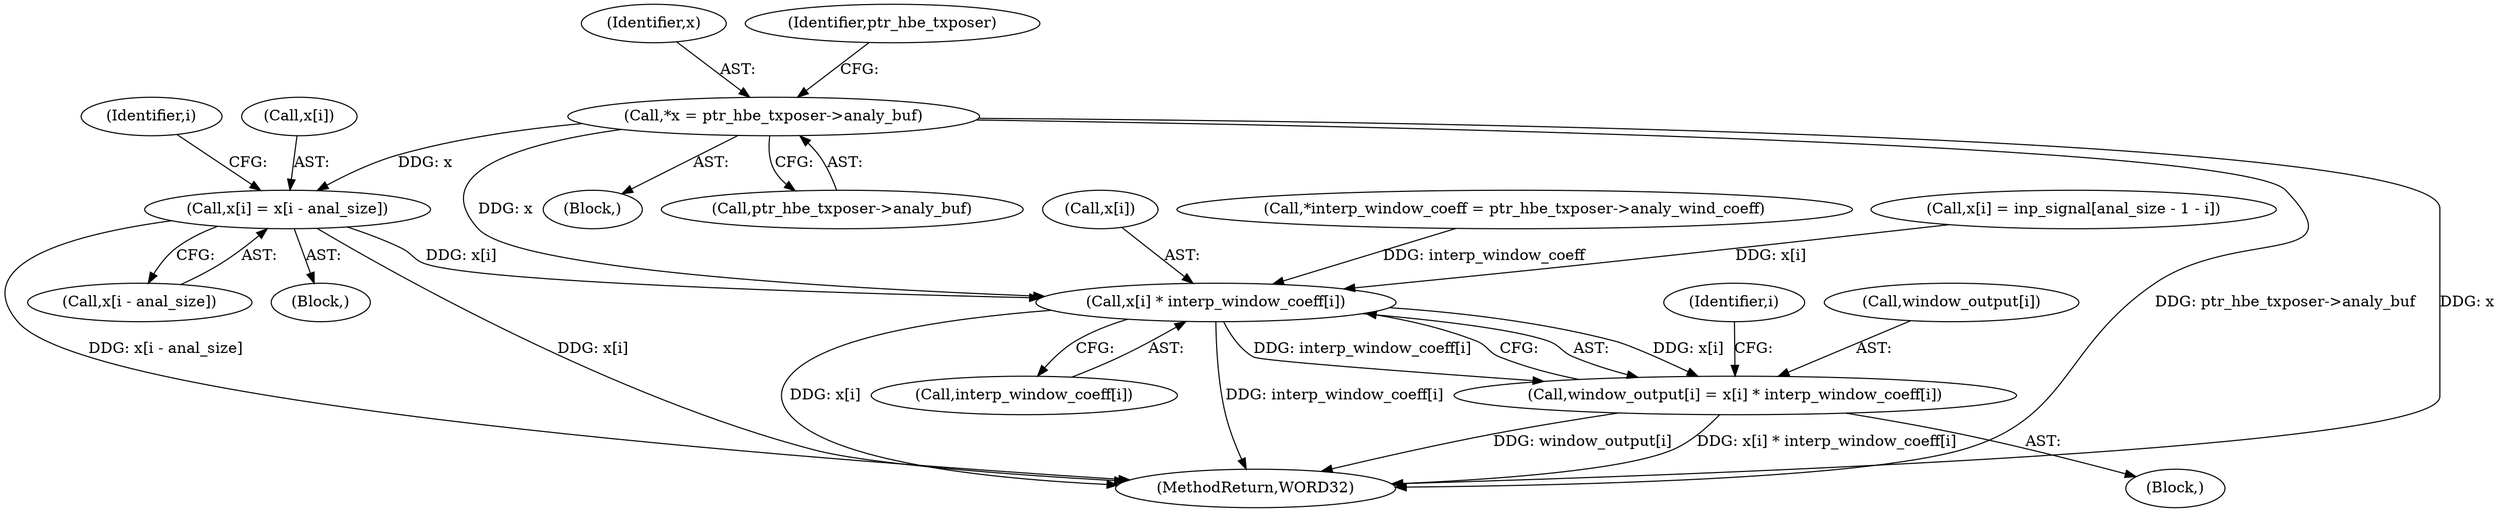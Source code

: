digraph "0_Android_04e8cd58f075bec5892e369c8deebca9c67e855c_2@array" {
"1000222" [label="(Call,x[i] = x[i - anal_size])"];
"1000157" [label="(Call,*x = ptr_hbe_txposer->analy_buf)"];
"1000268" [label="(Call,x[i] * interp_window_coeff[i])"];
"1000264" [label="(Call,window_output[i] = x[i] * interp_window_coeff[i])"];
"1000262" [label="(Identifier,i)"];
"1000268" [label="(Call,x[i] * interp_window_coeff[i])"];
"1000220" [label="(Identifier,i)"];
"1000269" [label="(Call,x[i])"];
"1000151" [label="(Call,*interp_window_coeff = ptr_hbe_txposer->analy_wind_coeff)"];
"1000226" [label="(Call,x[i - anal_size])"];
"1000581" [label="(MethodReturn,WORD32)"];
"1000131" [label="(Block,)"];
"1000272" [label="(Call,interp_window_coeff[i])"];
"1000158" [label="(Identifier,x)"];
"1000243" [label="(Call,x[i] = inp_signal[anal_size - 1 - i])"];
"1000263" [label="(Block,)"];
"1000223" [label="(Call,x[i])"];
"1000159" [label="(Call,ptr_hbe_txposer->analy_buf)"];
"1000264" [label="(Call,window_output[i] = x[i] * interp_window_coeff[i])"];
"1000157" [label="(Call,*x = ptr_hbe_txposer->analy_buf)"];
"1000222" [label="(Call,x[i] = x[i - anal_size])"];
"1000221" [label="(Block,)"];
"1000265" [label="(Call,window_output[i])"];
"1000165" [label="(Identifier,ptr_hbe_txposer)"];
"1000222" -> "1000221"  [label="AST: "];
"1000222" -> "1000226"  [label="CFG: "];
"1000223" -> "1000222"  [label="AST: "];
"1000226" -> "1000222"  [label="AST: "];
"1000220" -> "1000222"  [label="CFG: "];
"1000222" -> "1000581"  [label="DDG: x[i]"];
"1000222" -> "1000581"  [label="DDG: x[i - anal_size]"];
"1000157" -> "1000222"  [label="DDG: x"];
"1000222" -> "1000268"  [label="DDG: x[i]"];
"1000157" -> "1000131"  [label="AST: "];
"1000157" -> "1000159"  [label="CFG: "];
"1000158" -> "1000157"  [label="AST: "];
"1000159" -> "1000157"  [label="AST: "];
"1000165" -> "1000157"  [label="CFG: "];
"1000157" -> "1000581"  [label="DDG: ptr_hbe_txposer->analy_buf"];
"1000157" -> "1000581"  [label="DDG: x"];
"1000157" -> "1000268"  [label="DDG: x"];
"1000268" -> "1000264"  [label="AST: "];
"1000268" -> "1000272"  [label="CFG: "];
"1000269" -> "1000268"  [label="AST: "];
"1000272" -> "1000268"  [label="AST: "];
"1000264" -> "1000268"  [label="CFG: "];
"1000268" -> "1000581"  [label="DDG: x[i]"];
"1000268" -> "1000581"  [label="DDG: interp_window_coeff[i]"];
"1000268" -> "1000264"  [label="DDG: x[i]"];
"1000268" -> "1000264"  [label="DDG: interp_window_coeff[i]"];
"1000243" -> "1000268"  [label="DDG: x[i]"];
"1000151" -> "1000268"  [label="DDG: interp_window_coeff"];
"1000264" -> "1000263"  [label="AST: "];
"1000265" -> "1000264"  [label="AST: "];
"1000262" -> "1000264"  [label="CFG: "];
"1000264" -> "1000581"  [label="DDG: window_output[i]"];
"1000264" -> "1000581"  [label="DDG: x[i] * interp_window_coeff[i]"];
}
